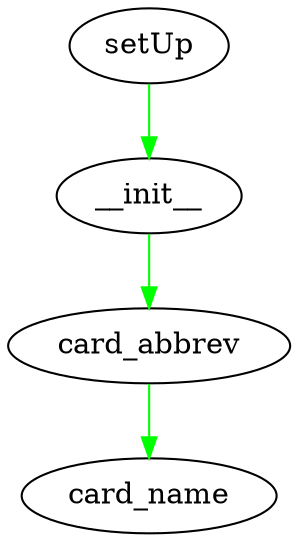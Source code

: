 digraph { 
   setUp -> __init__ [color=green];
   __init__ -> card_abbrev [color=green];
   card_abbrev -> card_name [color=green];
}